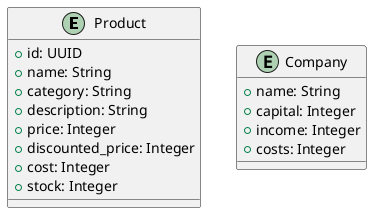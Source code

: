 @startuml architecture

entity Product {
    + id: UUID
    + name: String
    + category: String
    + description: String
    + price: Integer
    + discounted_price: Integer
    + cost: Integer
    + stock: Integer
}

entity Company {
    + name: String
    + capital: Integer
    + income: Integer
    + costs: Integer
}

@enduml